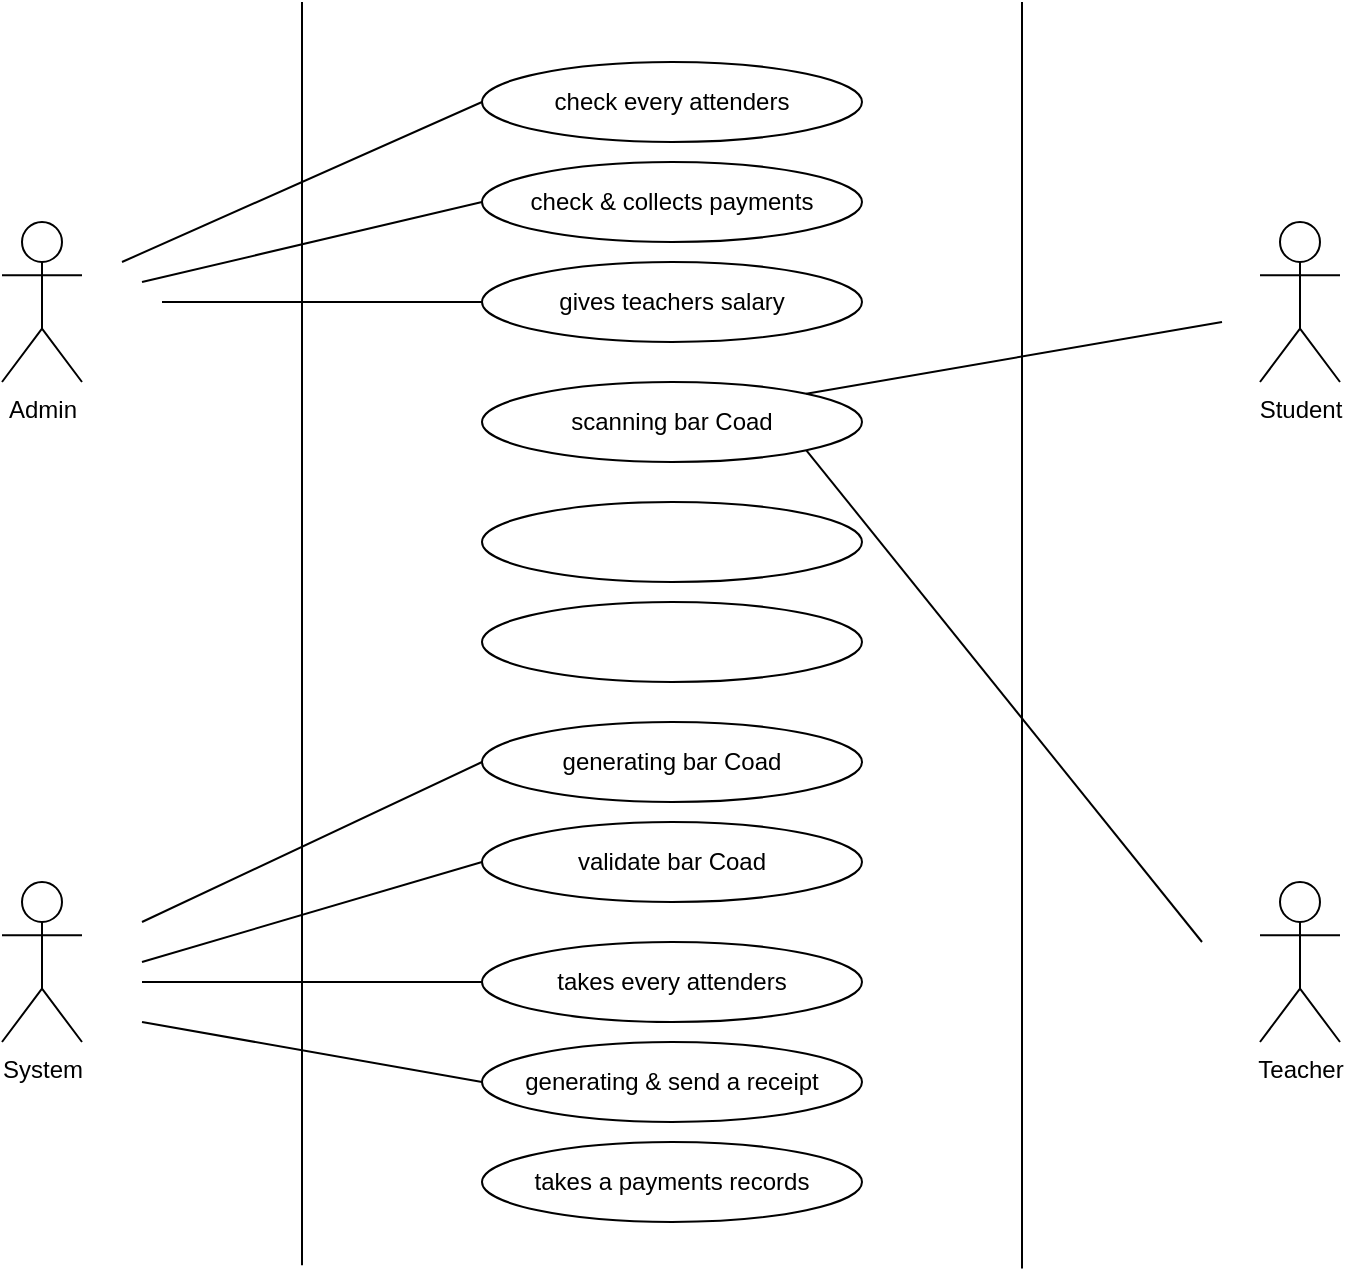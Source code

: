 <mxfile version="20.8.17" type="github">
  <diagram name="Page-1" id="ubEjw9Soe5WlUHQYBvOu">
    <mxGraphModel dx="714" dy="563" grid="1" gridSize="10" guides="1" tooltips="1" connect="1" arrows="1" fold="1" page="1" pageScale="1" pageWidth="850" pageHeight="1100" math="0" shadow="0">
      <root>
        <mxCell id="0" />
        <mxCell id="1" parent="0" />
        <object label="Admin" id="Pv28IN-DxyeYV7XUeNie-1">
          <mxCell style="shape=umlActor;verticalLabelPosition=bottom;verticalAlign=top;html=1;" parent="1" vertex="1">
            <mxGeometry x="90" y="120" width="40" height="80" as="geometry" />
          </mxCell>
        </object>
        <object label="Teacher" id="Pv28IN-DxyeYV7XUeNie-11">
          <mxCell style="shape=umlActor;verticalLabelPosition=bottom;verticalAlign=top;html=1;" parent="1" vertex="1">
            <mxGeometry x="719" y="450" width="40" height="80" as="geometry" />
          </mxCell>
        </object>
        <mxCell id="c3HVRP4QYgYHFnV6ZERY-1" value="check every attenders" style="ellipse;whiteSpace=wrap;html=1;" vertex="1" parent="1">
          <mxGeometry x="330" y="40" width="190" height="40" as="geometry" />
        </mxCell>
        <mxCell id="c3HVRP4QYgYHFnV6ZERY-2" value="check &amp;amp; collects payments" style="ellipse;whiteSpace=wrap;html=1;" vertex="1" parent="1">
          <mxGeometry x="330" y="90" width="190" height="40" as="geometry" />
        </mxCell>
        <mxCell id="c3HVRP4QYgYHFnV6ZERY-3" value="gives teachers salary" style="ellipse;whiteSpace=wrap;html=1;" vertex="1" parent="1">
          <mxGeometry x="330" y="140" width="190" height="40" as="geometry" />
        </mxCell>
        <mxCell id="c3HVRP4QYgYHFnV6ZERY-4" value="scanning bar Coad" style="ellipse;whiteSpace=wrap;html=1;" vertex="1" parent="1">
          <mxGeometry x="330" y="200" width="190" height="40" as="geometry" />
        </mxCell>
        <mxCell id="c3HVRP4QYgYHFnV6ZERY-5" value="" style="ellipse;whiteSpace=wrap;html=1;" vertex="1" parent="1">
          <mxGeometry x="330" y="260" width="190" height="40" as="geometry" />
        </mxCell>
        <mxCell id="c3HVRP4QYgYHFnV6ZERY-6" value="" style="ellipse;whiteSpace=wrap;html=1;" vertex="1" parent="1">
          <mxGeometry x="330" y="310" width="190" height="40" as="geometry" />
        </mxCell>
        <mxCell id="c3HVRP4QYgYHFnV6ZERY-7" value="generating bar Coad" style="ellipse;whiteSpace=wrap;html=1;" vertex="1" parent="1">
          <mxGeometry x="330" y="370" width="190" height="40" as="geometry" />
        </mxCell>
        <mxCell id="c3HVRP4QYgYHFnV6ZERY-8" value="validate bar Coad" style="ellipse;whiteSpace=wrap;html=1;" vertex="1" parent="1">
          <mxGeometry x="330" y="420" width="190" height="40" as="geometry" />
        </mxCell>
        <mxCell id="c3HVRP4QYgYHFnV6ZERY-9" value="takes every attenders" style="ellipse;whiteSpace=wrap;html=1;" vertex="1" parent="1">
          <mxGeometry x="330" y="480" width="190" height="40" as="geometry" />
        </mxCell>
        <object label="System" id="c3HVRP4QYgYHFnV6ZERY-13">
          <mxCell style="shape=umlActor;verticalLabelPosition=bottom;verticalAlign=top;html=1;" vertex="1" parent="1">
            <mxGeometry x="90" y="450" width="40" height="80" as="geometry" />
          </mxCell>
        </object>
        <mxCell id="c3HVRP4QYgYHFnV6ZERY-14" value="generating &amp;amp; send a receipt" style="ellipse;whiteSpace=wrap;html=1;" vertex="1" parent="1">
          <mxGeometry x="330" y="530" width="190" height="40" as="geometry" />
        </mxCell>
        <mxCell id="c3HVRP4QYgYHFnV6ZERY-16" value="" style="endArrow=none;html=1;rounded=0;" edge="1" parent="1">
          <mxGeometry width="50" height="50" relative="1" as="geometry">
            <mxPoint x="240" y="641.6" as="sourcePoint" />
            <mxPoint x="240" y="10" as="targetPoint" />
          </mxGeometry>
        </mxCell>
        <mxCell id="c3HVRP4QYgYHFnV6ZERY-17" value="" style="endArrow=none;html=1;rounded=0;" edge="1" parent="1">
          <mxGeometry width="50" height="50" relative="1" as="geometry">
            <mxPoint x="600" y="643.2" as="sourcePoint" />
            <mxPoint x="600" y="10" as="targetPoint" />
          </mxGeometry>
        </mxCell>
        <mxCell id="c3HVRP4QYgYHFnV6ZERY-18" value="" style="endArrow=none;html=1;rounded=0;entryX=0;entryY=0.5;entryDx=0;entryDy=0;" edge="1" parent="1" target="c3HVRP4QYgYHFnV6ZERY-7">
          <mxGeometry width="50" height="50" relative="1" as="geometry">
            <mxPoint x="160" y="470" as="sourcePoint" />
            <mxPoint x="210" y="420" as="targetPoint" />
          </mxGeometry>
        </mxCell>
        <mxCell id="c3HVRP4QYgYHFnV6ZERY-19" value="" style="endArrow=none;html=1;rounded=0;entryX=0;entryY=0.5;entryDx=0;entryDy=0;" edge="1" parent="1" target="c3HVRP4QYgYHFnV6ZERY-14">
          <mxGeometry width="50" height="50" relative="1" as="geometry">
            <mxPoint x="160" y="520" as="sourcePoint" />
            <mxPoint x="210" y="480" as="targetPoint" />
          </mxGeometry>
        </mxCell>
        <mxCell id="c3HVRP4QYgYHFnV6ZERY-21" value="" style="endArrow=none;html=1;rounded=0;entryX=0;entryY=0.5;entryDx=0;entryDy=0;" edge="1" parent="1" target="c3HVRP4QYgYHFnV6ZERY-1">
          <mxGeometry width="50" height="50" relative="1" as="geometry">
            <mxPoint x="150" y="140" as="sourcePoint" />
            <mxPoint x="200" y="90" as="targetPoint" />
          </mxGeometry>
        </mxCell>
        <mxCell id="c3HVRP4QYgYHFnV6ZERY-22" value="" style="endArrow=none;html=1;rounded=0;entryX=0;entryY=0.5;entryDx=0;entryDy=0;" edge="1" parent="1" target="c3HVRP4QYgYHFnV6ZERY-2">
          <mxGeometry width="50" height="50" relative="1" as="geometry">
            <mxPoint x="160" y="150" as="sourcePoint" />
            <mxPoint x="210" y="100" as="targetPoint" />
          </mxGeometry>
        </mxCell>
        <mxCell id="c3HVRP4QYgYHFnV6ZERY-23" value="" style="endArrow=none;html=1;rounded=0;entryX=0;entryY=0.5;entryDx=0;entryDy=0;" edge="1" parent="1" target="c3HVRP4QYgYHFnV6ZERY-3">
          <mxGeometry width="50" height="50" relative="1" as="geometry">
            <mxPoint x="170" y="160" as="sourcePoint" />
            <mxPoint x="220" y="110" as="targetPoint" />
          </mxGeometry>
        </mxCell>
        <mxCell id="c3HVRP4QYgYHFnV6ZERY-25" value="" style="endArrow=none;html=1;rounded=0;entryX=0;entryY=0.5;entryDx=0;entryDy=0;" edge="1" parent="1" target="c3HVRP4QYgYHFnV6ZERY-8">
          <mxGeometry width="50" height="50" relative="1" as="geometry">
            <mxPoint x="160" y="490" as="sourcePoint" />
            <mxPoint x="350" y="460" as="targetPoint" />
          </mxGeometry>
        </mxCell>
        <mxCell id="c3HVRP4QYgYHFnV6ZERY-26" value="" style="endArrow=none;html=1;rounded=0;entryX=0;entryY=0.5;entryDx=0;entryDy=0;" edge="1" parent="1" target="c3HVRP4QYgYHFnV6ZERY-9">
          <mxGeometry width="50" height="50" relative="1" as="geometry">
            <mxPoint x="160" y="500" as="sourcePoint" />
            <mxPoint x="360" y="470" as="targetPoint" />
          </mxGeometry>
        </mxCell>
        <mxCell id="c3HVRP4QYgYHFnV6ZERY-27" value="" style="endArrow=none;html=1;rounded=0;exitX=1;exitY=0;exitDx=0;exitDy=0;" edge="1" parent="1" source="c3HVRP4QYgYHFnV6ZERY-4">
          <mxGeometry width="50" height="50" relative="1" as="geometry">
            <mxPoint x="520" y="220" as="sourcePoint" />
            <mxPoint x="700" y="170" as="targetPoint" />
          </mxGeometry>
        </mxCell>
        <mxCell id="c3HVRP4QYgYHFnV6ZERY-28" value="" style="endArrow=none;html=1;rounded=0;exitX=1;exitY=1;exitDx=0;exitDy=0;" edge="1" parent="1" source="c3HVRP4QYgYHFnV6ZERY-4">
          <mxGeometry width="50" height="50" relative="1" as="geometry">
            <mxPoint x="520" y="220" as="sourcePoint" />
            <mxPoint x="690" y="480" as="targetPoint" />
          </mxGeometry>
        </mxCell>
        <mxCell id="c3HVRP4QYgYHFnV6ZERY-29" value="takes a payments records" style="ellipse;whiteSpace=wrap;html=1;" vertex="1" parent="1">
          <mxGeometry x="330" y="580" width="190" height="40" as="geometry" />
        </mxCell>
        <object label="Student" id="c3HVRP4QYgYHFnV6ZERY-30">
          <mxCell style="shape=umlActor;verticalLabelPosition=bottom;verticalAlign=top;html=1;" vertex="1" parent="1">
            <mxGeometry x="719" y="120" width="40" height="80" as="geometry" />
          </mxCell>
        </object>
      </root>
    </mxGraphModel>
  </diagram>
</mxfile>
